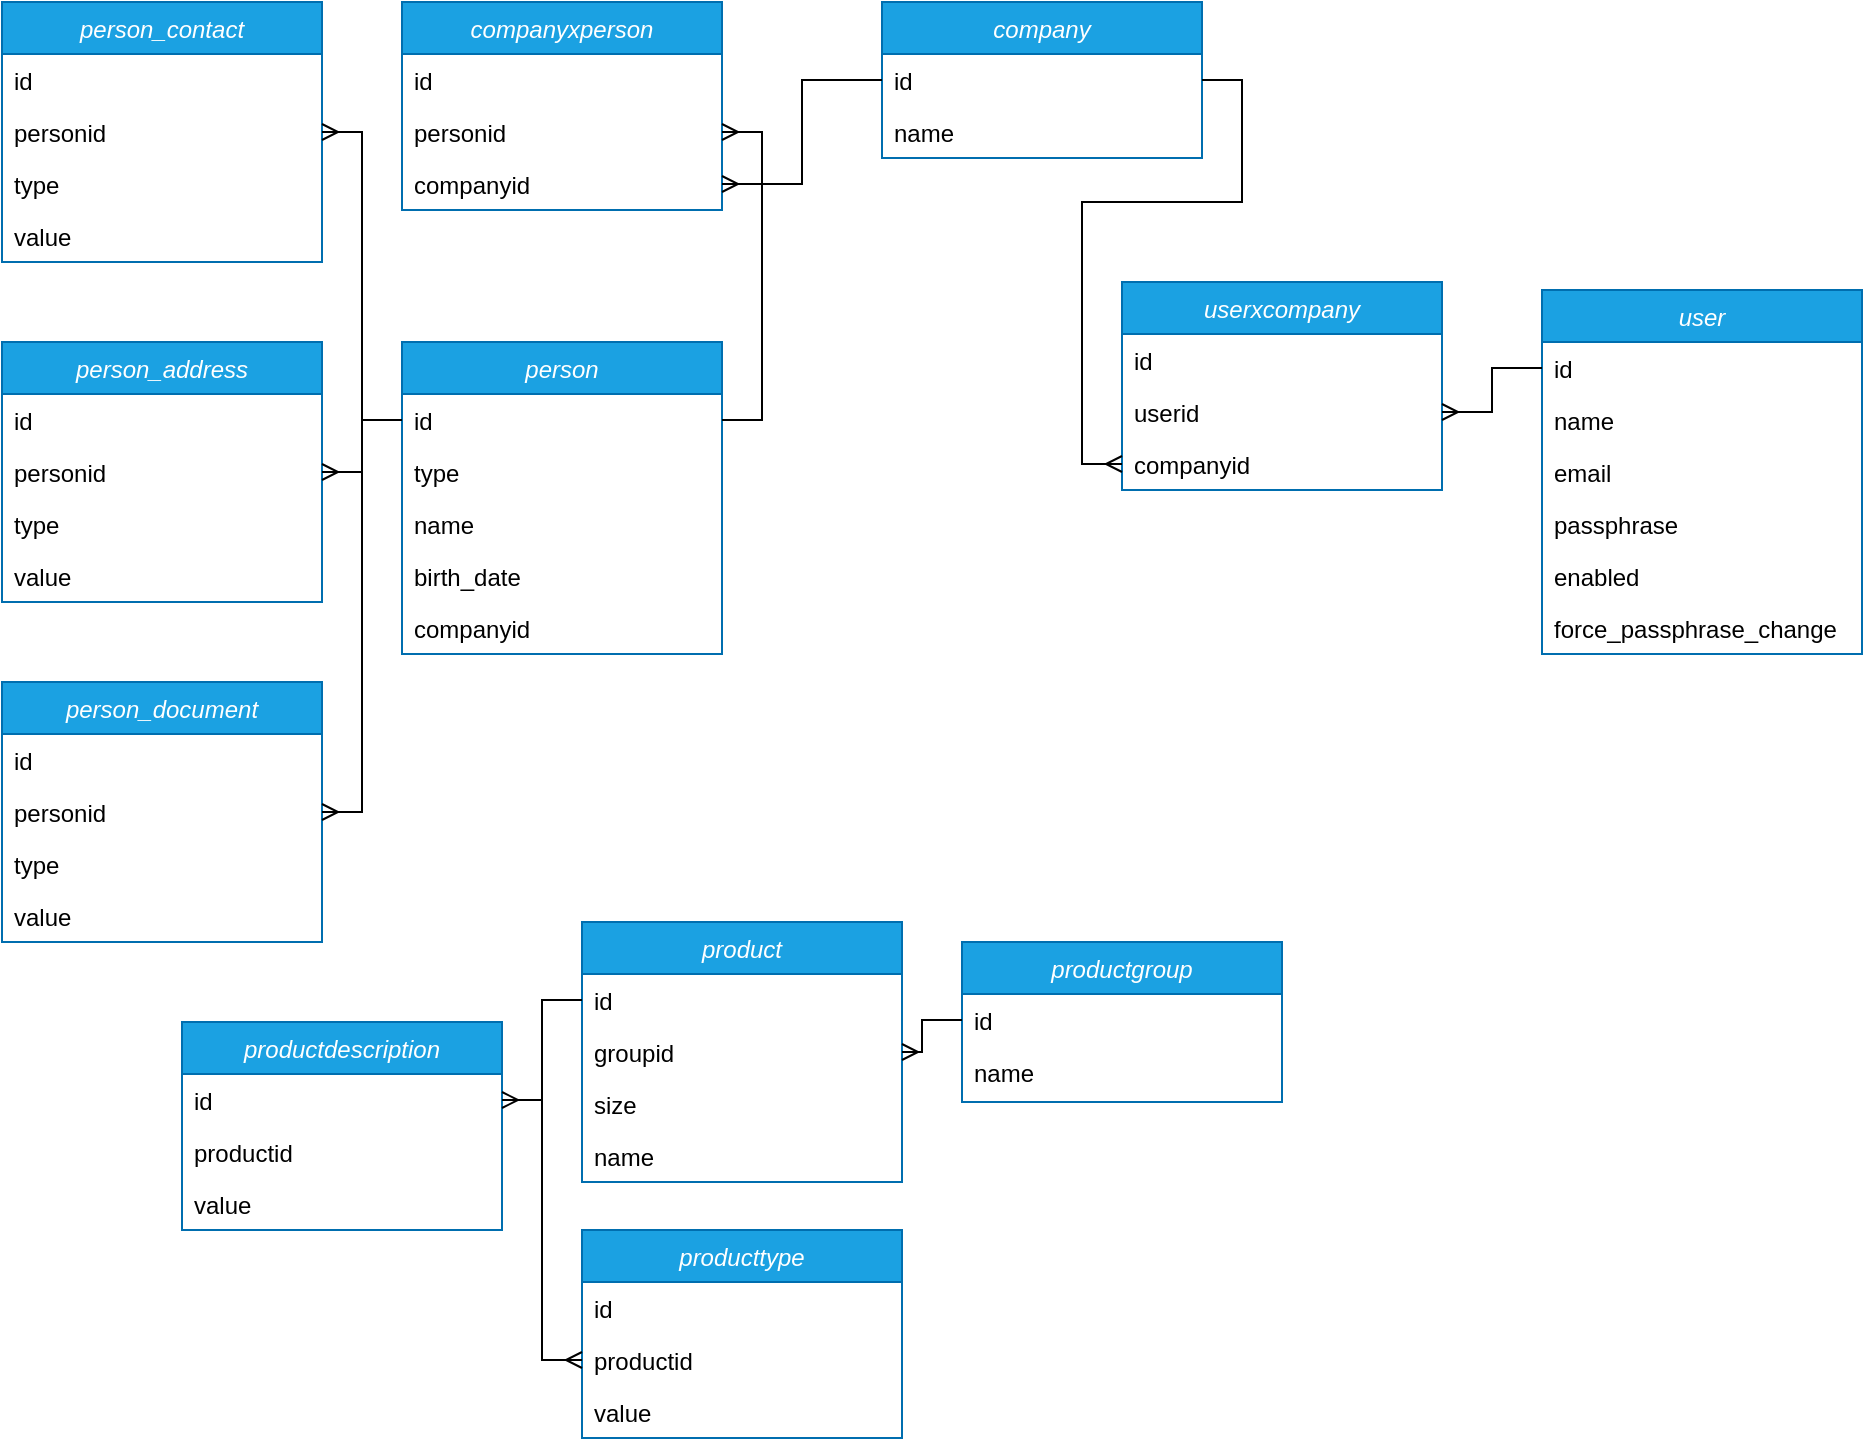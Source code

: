 <mxfile version="24.7.8">
  <diagram id="C5RBs43oDa-KdzZeNtuy" name="Page-1">
    <mxGraphModel dx="818" dy="486" grid="1" gridSize="10" guides="1" tooltips="1" connect="1" arrows="1" fold="1" page="1" pageScale="1" pageWidth="827" pageHeight="1169" math="0" shadow="0">
      <root>
        <mxCell id="WIyWlLk6GJQsqaUBKTNV-0" />
        <mxCell id="WIyWlLk6GJQsqaUBKTNV-1" parent="WIyWlLk6GJQsqaUBKTNV-0" />
        <mxCell id="zkfFHV4jXpPFQw0GAbJ--0" value="person" style="swimlane;fontStyle=2;align=center;verticalAlign=top;childLayout=stackLayout;horizontal=1;startSize=26;horizontalStack=0;resizeParent=1;resizeLast=0;collapsible=1;marginBottom=0;rounded=0;shadow=0;strokeWidth=1;fillColor=#1ba1e2;fontColor=#ffffff;strokeColor=#006EAF;" parent="WIyWlLk6GJQsqaUBKTNV-1" vertex="1">
          <mxGeometry x="220" y="180" width="160" height="156" as="geometry">
            <mxRectangle x="230" y="140" width="160" height="26" as="alternateBounds" />
          </mxGeometry>
        </mxCell>
        <mxCell id="zkfFHV4jXpPFQw0GAbJ--1" value="id" style="text;align=left;verticalAlign=top;spacingLeft=4;spacingRight=4;overflow=hidden;rotatable=0;points=[[0,0.5],[1,0.5]];portConstraint=eastwest;" parent="zkfFHV4jXpPFQw0GAbJ--0" vertex="1">
          <mxGeometry y="26" width="160" height="26" as="geometry" />
        </mxCell>
        <mxCell id="0F1DRwIg2cMbCR2y7FNe-0" value="type" style="text;align=left;verticalAlign=top;spacingLeft=4;spacingRight=4;overflow=hidden;rotatable=0;points=[[0,0.5],[1,0.5]];portConstraint=eastwest;" parent="zkfFHV4jXpPFQw0GAbJ--0" vertex="1">
          <mxGeometry y="52" width="160" height="26" as="geometry" />
        </mxCell>
        <mxCell id="zkfFHV4jXpPFQw0GAbJ--2" value="name" style="text;align=left;verticalAlign=top;spacingLeft=4;spacingRight=4;overflow=hidden;rotatable=0;points=[[0,0.5],[1,0.5]];portConstraint=eastwest;rounded=0;shadow=0;html=0;" parent="zkfFHV4jXpPFQw0GAbJ--0" vertex="1">
          <mxGeometry y="78" width="160" height="26" as="geometry" />
        </mxCell>
        <mxCell id="zkfFHV4jXpPFQw0GAbJ--3" value="birth_date" style="text;align=left;verticalAlign=top;spacingLeft=4;spacingRight=4;overflow=hidden;rotatable=0;points=[[0,0.5],[1,0.5]];portConstraint=eastwest;rounded=0;shadow=0;html=0;" parent="zkfFHV4jXpPFQw0GAbJ--0" vertex="1">
          <mxGeometry y="104" width="160" height="26" as="geometry" />
        </mxCell>
        <mxCell id="0F1DRwIg2cMbCR2y7FNe-51" value="companyid" style="text;align=left;verticalAlign=top;spacingLeft=4;spacingRight=4;overflow=hidden;rotatable=0;points=[[0,0.5],[1,0.5]];portConstraint=eastwest;rounded=0;shadow=0;html=0;" parent="zkfFHV4jXpPFQw0GAbJ--0" vertex="1">
          <mxGeometry y="130" width="160" height="26" as="geometry" />
        </mxCell>
        <mxCell id="0F1DRwIg2cMbCR2y7FNe-1" value="person_contact" style="swimlane;fontStyle=2;align=center;verticalAlign=top;childLayout=stackLayout;horizontal=1;startSize=26;horizontalStack=0;resizeParent=1;resizeLast=0;collapsible=1;marginBottom=0;rounded=0;shadow=0;strokeWidth=1;fillColor=#1ba1e2;fontColor=#ffffff;strokeColor=#006EAF;" parent="WIyWlLk6GJQsqaUBKTNV-1" vertex="1">
          <mxGeometry x="20" y="10" width="160" height="130" as="geometry">
            <mxRectangle x="230" y="140" width="160" height="26" as="alternateBounds" />
          </mxGeometry>
        </mxCell>
        <mxCell id="0F1DRwIg2cMbCR2y7FNe-2" value="id" style="text;align=left;verticalAlign=top;spacingLeft=4;spacingRight=4;overflow=hidden;rotatable=0;points=[[0,0.5],[1,0.5]];portConstraint=eastwest;" parent="0F1DRwIg2cMbCR2y7FNe-1" vertex="1">
          <mxGeometry y="26" width="160" height="26" as="geometry" />
        </mxCell>
        <mxCell id="0F1DRwIg2cMbCR2y7FNe-18" value="personid" style="text;align=left;verticalAlign=top;spacingLeft=4;spacingRight=4;overflow=hidden;rotatable=0;points=[[0,0.5],[1,0.5]];portConstraint=eastwest;" parent="0F1DRwIg2cMbCR2y7FNe-1" vertex="1">
          <mxGeometry y="52" width="160" height="26" as="geometry" />
        </mxCell>
        <mxCell id="0F1DRwIg2cMbCR2y7FNe-3" value="type" style="text;align=left;verticalAlign=top;spacingLeft=4;spacingRight=4;overflow=hidden;rotatable=0;points=[[0,0.5],[1,0.5]];portConstraint=eastwest;" parent="0F1DRwIg2cMbCR2y7FNe-1" vertex="1">
          <mxGeometry y="78" width="160" height="26" as="geometry" />
        </mxCell>
        <mxCell id="0F1DRwIg2cMbCR2y7FNe-4" value="value" style="text;align=left;verticalAlign=top;spacingLeft=4;spacingRight=4;overflow=hidden;rotatable=0;points=[[0,0.5],[1,0.5]];portConstraint=eastwest;rounded=0;shadow=0;html=0;" parent="0F1DRwIg2cMbCR2y7FNe-1" vertex="1">
          <mxGeometry y="104" width="160" height="26" as="geometry" />
        </mxCell>
        <mxCell id="0F1DRwIg2cMbCR2y7FNe-6" value="company" style="swimlane;fontStyle=2;align=center;verticalAlign=top;childLayout=stackLayout;horizontal=1;startSize=26;horizontalStack=0;resizeParent=1;resizeLast=0;collapsible=1;marginBottom=0;rounded=0;shadow=0;strokeWidth=1;fillColor=#1ba1e2;fontColor=#ffffff;strokeColor=#006EAF;" parent="WIyWlLk6GJQsqaUBKTNV-1" vertex="1">
          <mxGeometry x="460" y="10" width="160" height="78" as="geometry">
            <mxRectangle x="230" y="140" width="160" height="26" as="alternateBounds" />
          </mxGeometry>
        </mxCell>
        <mxCell id="0F1DRwIg2cMbCR2y7FNe-7" value="id" style="text;align=left;verticalAlign=top;spacingLeft=4;spacingRight=4;overflow=hidden;rotatable=0;points=[[0,0.5],[1,0.5]];portConstraint=eastwest;" parent="0F1DRwIg2cMbCR2y7FNe-6" vertex="1">
          <mxGeometry y="26" width="160" height="26" as="geometry" />
        </mxCell>
        <mxCell id="0F1DRwIg2cMbCR2y7FNe-9" value="name" style="text;align=left;verticalAlign=top;spacingLeft=4;spacingRight=4;overflow=hidden;rotatable=0;points=[[0,0.5],[1,0.5]];portConstraint=eastwest;rounded=0;shadow=0;html=0;" parent="0F1DRwIg2cMbCR2y7FNe-6" vertex="1">
          <mxGeometry y="52" width="160" height="26" as="geometry" />
        </mxCell>
        <mxCell id="0F1DRwIg2cMbCR2y7FNe-12" value="companyxperson" style="swimlane;fontStyle=2;align=center;verticalAlign=top;childLayout=stackLayout;horizontal=1;startSize=26;horizontalStack=0;resizeParent=1;resizeLast=0;collapsible=1;marginBottom=0;rounded=0;shadow=0;strokeWidth=1;fillColor=#1ba1e2;fontColor=#ffffff;strokeColor=#006EAF;" parent="WIyWlLk6GJQsqaUBKTNV-1" vertex="1">
          <mxGeometry x="220" y="10" width="160" height="104" as="geometry">
            <mxRectangle x="230" y="140" width="160" height="26" as="alternateBounds" />
          </mxGeometry>
        </mxCell>
        <mxCell id="0F1DRwIg2cMbCR2y7FNe-13" value="id" style="text;align=left;verticalAlign=top;spacingLeft=4;spacingRight=4;overflow=hidden;rotatable=0;points=[[0,0.5],[1,0.5]];portConstraint=eastwest;" parent="0F1DRwIg2cMbCR2y7FNe-12" vertex="1">
          <mxGeometry y="26" width="160" height="26" as="geometry" />
        </mxCell>
        <mxCell id="0F1DRwIg2cMbCR2y7FNe-14" value="personid" style="text;align=left;verticalAlign=top;spacingLeft=4;spacingRight=4;overflow=hidden;rotatable=0;points=[[0,0.5],[1,0.5]];portConstraint=eastwest;rounded=0;shadow=0;html=0;" parent="0F1DRwIg2cMbCR2y7FNe-12" vertex="1">
          <mxGeometry y="52" width="160" height="26" as="geometry" />
        </mxCell>
        <mxCell id="0F1DRwIg2cMbCR2y7FNe-15" value="companyid" style="text;align=left;verticalAlign=top;spacingLeft=4;spacingRight=4;overflow=hidden;rotatable=0;points=[[0,0.5],[1,0.5]];portConstraint=eastwest;rounded=0;shadow=0;html=0;" parent="0F1DRwIg2cMbCR2y7FNe-12" vertex="1">
          <mxGeometry y="78" width="160" height="26" as="geometry" />
        </mxCell>
        <mxCell id="0F1DRwIg2cMbCR2y7FNe-16" style="edgeStyle=orthogonalEdgeStyle;rounded=0;orthogonalLoop=1;jettySize=auto;html=1;entryX=1;entryY=0.5;entryDx=0;entryDy=0;endArrow=ERmany;endFill=0;" parent="WIyWlLk6GJQsqaUBKTNV-1" source="0F1DRwIg2cMbCR2y7FNe-7" target="0F1DRwIg2cMbCR2y7FNe-15" edge="1">
          <mxGeometry relative="1" as="geometry" />
        </mxCell>
        <mxCell id="0F1DRwIg2cMbCR2y7FNe-17" style="edgeStyle=orthogonalEdgeStyle;rounded=0;orthogonalLoop=1;jettySize=auto;html=1;endArrow=ERmany;endFill=0;" parent="WIyWlLk6GJQsqaUBKTNV-1" source="zkfFHV4jXpPFQw0GAbJ--1" target="0F1DRwIg2cMbCR2y7FNe-14" edge="1">
          <mxGeometry relative="1" as="geometry">
            <Array as="points">
              <mxPoint x="400" y="219" />
              <mxPoint x="400" y="75" />
            </Array>
          </mxGeometry>
        </mxCell>
        <mxCell id="0F1DRwIg2cMbCR2y7FNe-19" style="edgeStyle=orthogonalEdgeStyle;rounded=0;orthogonalLoop=1;jettySize=auto;html=1;endArrow=ERmany;endFill=0;" parent="WIyWlLk6GJQsqaUBKTNV-1" source="zkfFHV4jXpPFQw0GAbJ--1" target="0F1DRwIg2cMbCR2y7FNe-18" edge="1">
          <mxGeometry relative="1" as="geometry" />
        </mxCell>
        <mxCell id="0F1DRwIg2cMbCR2y7FNe-20" value="person_address" style="swimlane;fontStyle=2;align=center;verticalAlign=top;childLayout=stackLayout;horizontal=1;startSize=26;horizontalStack=0;resizeParent=1;resizeLast=0;collapsible=1;marginBottom=0;rounded=0;shadow=0;strokeWidth=1;fillColor=#1ba1e2;fontColor=#ffffff;strokeColor=#006EAF;" parent="WIyWlLk6GJQsqaUBKTNV-1" vertex="1">
          <mxGeometry x="20" y="180" width="160" height="130" as="geometry">
            <mxRectangle x="230" y="140" width="160" height="26" as="alternateBounds" />
          </mxGeometry>
        </mxCell>
        <mxCell id="0F1DRwIg2cMbCR2y7FNe-21" value="id" style="text;align=left;verticalAlign=top;spacingLeft=4;spacingRight=4;overflow=hidden;rotatable=0;points=[[0,0.5],[1,0.5]];portConstraint=eastwest;" parent="0F1DRwIg2cMbCR2y7FNe-20" vertex="1">
          <mxGeometry y="26" width="160" height="26" as="geometry" />
        </mxCell>
        <mxCell id="0F1DRwIg2cMbCR2y7FNe-22" value="personid" style="text;align=left;verticalAlign=top;spacingLeft=4;spacingRight=4;overflow=hidden;rotatable=0;points=[[0,0.5],[1,0.5]];portConstraint=eastwest;" parent="0F1DRwIg2cMbCR2y7FNe-20" vertex="1">
          <mxGeometry y="52" width="160" height="26" as="geometry" />
        </mxCell>
        <mxCell id="0F1DRwIg2cMbCR2y7FNe-23" value="type" style="text;align=left;verticalAlign=top;spacingLeft=4;spacingRight=4;overflow=hidden;rotatable=0;points=[[0,0.5],[1,0.5]];portConstraint=eastwest;" parent="0F1DRwIg2cMbCR2y7FNe-20" vertex="1">
          <mxGeometry y="78" width="160" height="26" as="geometry" />
        </mxCell>
        <mxCell id="0F1DRwIg2cMbCR2y7FNe-24" value="value" style="text;align=left;verticalAlign=top;spacingLeft=4;spacingRight=4;overflow=hidden;rotatable=0;points=[[0,0.5],[1,0.5]];portConstraint=eastwest;rounded=0;shadow=0;html=0;" parent="0F1DRwIg2cMbCR2y7FNe-20" vertex="1">
          <mxGeometry y="104" width="160" height="26" as="geometry" />
        </mxCell>
        <mxCell id="0F1DRwIg2cMbCR2y7FNe-25" style="edgeStyle=orthogonalEdgeStyle;rounded=0;orthogonalLoop=1;jettySize=auto;html=1;endArrow=ERmany;endFill=0;entryX=1;entryY=0.5;entryDx=0;entryDy=0;" parent="WIyWlLk6GJQsqaUBKTNV-1" source="zkfFHV4jXpPFQw0GAbJ--1" target="0F1DRwIg2cMbCR2y7FNe-22" edge="1">
          <mxGeometry relative="1" as="geometry" />
        </mxCell>
        <mxCell id="0F1DRwIg2cMbCR2y7FNe-26" value="person_document" style="swimlane;fontStyle=2;align=center;verticalAlign=top;childLayout=stackLayout;horizontal=1;startSize=26;horizontalStack=0;resizeParent=1;resizeLast=0;collapsible=1;marginBottom=0;rounded=0;shadow=0;strokeWidth=1;fillColor=#1ba1e2;fontColor=#ffffff;strokeColor=#006EAF;" parent="WIyWlLk6GJQsqaUBKTNV-1" vertex="1">
          <mxGeometry x="20" y="350" width="160" height="130" as="geometry">
            <mxRectangle x="230" y="140" width="160" height="26" as="alternateBounds" />
          </mxGeometry>
        </mxCell>
        <mxCell id="0F1DRwIg2cMbCR2y7FNe-27" value="id" style="text;align=left;verticalAlign=top;spacingLeft=4;spacingRight=4;overflow=hidden;rotatable=0;points=[[0,0.5],[1,0.5]];portConstraint=eastwest;" parent="0F1DRwIg2cMbCR2y7FNe-26" vertex="1">
          <mxGeometry y="26" width="160" height="26" as="geometry" />
        </mxCell>
        <mxCell id="0F1DRwIg2cMbCR2y7FNe-28" value="personid" style="text;align=left;verticalAlign=top;spacingLeft=4;spacingRight=4;overflow=hidden;rotatable=0;points=[[0,0.5],[1,0.5]];portConstraint=eastwest;" parent="0F1DRwIg2cMbCR2y7FNe-26" vertex="1">
          <mxGeometry y="52" width="160" height="26" as="geometry" />
        </mxCell>
        <mxCell id="0F1DRwIg2cMbCR2y7FNe-29" value="type" style="text;align=left;verticalAlign=top;spacingLeft=4;spacingRight=4;overflow=hidden;rotatable=0;points=[[0,0.5],[1,0.5]];portConstraint=eastwest;" parent="0F1DRwIg2cMbCR2y7FNe-26" vertex="1">
          <mxGeometry y="78" width="160" height="26" as="geometry" />
        </mxCell>
        <mxCell id="0F1DRwIg2cMbCR2y7FNe-30" value="value" style="text;align=left;verticalAlign=top;spacingLeft=4;spacingRight=4;overflow=hidden;rotatable=0;points=[[0,0.5],[1,0.5]];portConstraint=eastwest;rounded=0;shadow=0;html=0;" parent="0F1DRwIg2cMbCR2y7FNe-26" vertex="1">
          <mxGeometry y="104" width="160" height="26" as="geometry" />
        </mxCell>
        <mxCell id="0F1DRwIg2cMbCR2y7FNe-31" style="edgeStyle=orthogonalEdgeStyle;rounded=0;orthogonalLoop=1;jettySize=auto;html=1;endArrow=ERmany;endFill=0;" parent="WIyWlLk6GJQsqaUBKTNV-1" source="zkfFHV4jXpPFQw0GAbJ--1" target="0F1DRwIg2cMbCR2y7FNe-28" edge="1">
          <mxGeometry relative="1" as="geometry" />
        </mxCell>
        <mxCell id="0F1DRwIg2cMbCR2y7FNe-38" value="user" style="swimlane;fontStyle=2;align=center;verticalAlign=top;childLayout=stackLayout;horizontal=1;startSize=26;horizontalStack=0;resizeParent=1;resizeLast=0;collapsible=1;marginBottom=0;rounded=0;shadow=0;strokeWidth=1;fillColor=#1ba1e2;fontColor=#ffffff;strokeColor=#006EAF;" parent="WIyWlLk6GJQsqaUBKTNV-1" vertex="1">
          <mxGeometry x="790" y="154" width="160" height="182" as="geometry">
            <mxRectangle x="230" y="140" width="160" height="26" as="alternateBounds" />
          </mxGeometry>
        </mxCell>
        <mxCell id="0F1DRwIg2cMbCR2y7FNe-39" value="id" style="text;align=left;verticalAlign=top;spacingLeft=4;spacingRight=4;overflow=hidden;rotatable=0;points=[[0,0.5],[1,0.5]];portConstraint=eastwest;" parent="0F1DRwIg2cMbCR2y7FNe-38" vertex="1">
          <mxGeometry y="26" width="160" height="26" as="geometry" />
        </mxCell>
        <mxCell id="0F1DRwIg2cMbCR2y7FNe-40" value="name" style="text;align=left;verticalAlign=top;spacingLeft=4;spacingRight=4;overflow=hidden;rotatable=0;points=[[0,0.5],[1,0.5]];portConstraint=eastwest;rounded=0;shadow=0;html=0;" parent="0F1DRwIg2cMbCR2y7FNe-38" vertex="1">
          <mxGeometry y="52" width="160" height="26" as="geometry" />
        </mxCell>
        <mxCell id="0F1DRwIg2cMbCR2y7FNe-41" value="email" style="text;align=left;verticalAlign=top;spacingLeft=4;spacingRight=4;overflow=hidden;rotatable=0;points=[[0,0.5],[1,0.5]];portConstraint=eastwest;rounded=0;shadow=0;html=0;" parent="0F1DRwIg2cMbCR2y7FNe-38" vertex="1">
          <mxGeometry y="78" width="160" height="26" as="geometry" />
        </mxCell>
        <mxCell id="0F1DRwIg2cMbCR2y7FNe-42" value="passphrase" style="text;align=left;verticalAlign=top;spacingLeft=4;spacingRight=4;overflow=hidden;rotatable=0;points=[[0,0.5],[1,0.5]];portConstraint=eastwest;rounded=0;shadow=0;html=0;" parent="0F1DRwIg2cMbCR2y7FNe-38" vertex="1">
          <mxGeometry y="104" width="160" height="26" as="geometry" />
        </mxCell>
        <mxCell id="0F1DRwIg2cMbCR2y7FNe-43" value="enabled" style="text;align=left;verticalAlign=top;spacingLeft=4;spacingRight=4;overflow=hidden;rotatable=0;points=[[0,0.5],[1,0.5]];portConstraint=eastwest;rounded=0;shadow=0;html=0;" parent="0F1DRwIg2cMbCR2y7FNe-38" vertex="1">
          <mxGeometry y="130" width="160" height="26" as="geometry" />
        </mxCell>
        <mxCell id="0F1DRwIg2cMbCR2y7FNe-44" value="force_passphrase_change" style="text;align=left;verticalAlign=top;spacingLeft=4;spacingRight=4;overflow=hidden;rotatable=0;points=[[0,0.5],[1,0.5]];portConstraint=eastwest;rounded=0;shadow=0;html=0;" parent="0F1DRwIg2cMbCR2y7FNe-38" vertex="1">
          <mxGeometry y="156" width="160" height="26" as="geometry" />
        </mxCell>
        <mxCell id="0F1DRwIg2cMbCR2y7FNe-45" value="userxcompany" style="swimlane;fontStyle=2;align=center;verticalAlign=top;childLayout=stackLayout;horizontal=1;startSize=26;horizontalStack=0;resizeParent=1;resizeLast=0;collapsible=1;marginBottom=0;rounded=0;shadow=0;strokeWidth=1;fillColor=#1ba1e2;fontColor=#ffffff;strokeColor=#006EAF;" parent="WIyWlLk6GJQsqaUBKTNV-1" vertex="1">
          <mxGeometry x="580" y="150" width="160" height="104" as="geometry">
            <mxRectangle x="230" y="140" width="160" height="26" as="alternateBounds" />
          </mxGeometry>
        </mxCell>
        <mxCell id="0F1DRwIg2cMbCR2y7FNe-46" value="id" style="text;align=left;verticalAlign=top;spacingLeft=4;spacingRight=4;overflow=hidden;rotatable=0;points=[[0,0.5],[1,0.5]];portConstraint=eastwest;" parent="0F1DRwIg2cMbCR2y7FNe-45" vertex="1">
          <mxGeometry y="26" width="160" height="26" as="geometry" />
        </mxCell>
        <mxCell id="0F1DRwIg2cMbCR2y7FNe-48" value="userid" style="text;align=left;verticalAlign=top;spacingLeft=4;spacingRight=4;overflow=hidden;rotatable=0;points=[[0,0.5],[1,0.5]];portConstraint=eastwest;" parent="0F1DRwIg2cMbCR2y7FNe-45" vertex="1">
          <mxGeometry y="52" width="160" height="26" as="geometry" />
        </mxCell>
        <mxCell id="0F1DRwIg2cMbCR2y7FNe-47" value="companyid" style="text;align=left;verticalAlign=top;spacingLeft=4;spacingRight=4;overflow=hidden;rotatable=0;points=[[0,0.5],[1,0.5]];portConstraint=eastwest;rounded=0;shadow=0;html=0;" parent="0F1DRwIg2cMbCR2y7FNe-45" vertex="1">
          <mxGeometry y="78" width="160" height="26" as="geometry" />
        </mxCell>
        <mxCell id="0F1DRwIg2cMbCR2y7FNe-49" style="edgeStyle=orthogonalEdgeStyle;rounded=0;orthogonalLoop=1;jettySize=auto;html=1;entryX=1;entryY=0.5;entryDx=0;entryDy=0;endArrow=ERmany;endFill=0;" parent="WIyWlLk6GJQsqaUBKTNV-1" source="0F1DRwIg2cMbCR2y7FNe-39" target="0F1DRwIg2cMbCR2y7FNe-48" edge="1">
          <mxGeometry relative="1" as="geometry" />
        </mxCell>
        <mxCell id="0F1DRwIg2cMbCR2y7FNe-50" style="edgeStyle=orthogonalEdgeStyle;rounded=0;orthogonalLoop=1;jettySize=auto;html=1;entryX=0;entryY=0.5;entryDx=0;entryDy=0;endArrow=ERmany;endFill=0;" parent="WIyWlLk6GJQsqaUBKTNV-1" source="0F1DRwIg2cMbCR2y7FNe-7" target="0F1DRwIg2cMbCR2y7FNe-47" edge="1">
          <mxGeometry relative="1" as="geometry">
            <Array as="points">
              <mxPoint x="640" y="49" />
              <mxPoint x="640" y="110" />
              <mxPoint x="560" y="110" />
              <mxPoint x="560" y="241" />
            </Array>
          </mxGeometry>
        </mxCell>
        <mxCell id="qZrMxqZekMN94pEupAjY-0" value="product" style="swimlane;fontStyle=2;align=center;verticalAlign=top;childLayout=stackLayout;horizontal=1;startSize=26;horizontalStack=0;resizeParent=1;resizeLast=0;collapsible=1;marginBottom=0;rounded=0;shadow=0;strokeWidth=1;fillColor=#1ba1e2;fontColor=#ffffff;strokeColor=#006EAF;" vertex="1" parent="WIyWlLk6GJQsqaUBKTNV-1">
          <mxGeometry x="310" y="470" width="160" height="130" as="geometry">
            <mxRectangle x="230" y="140" width="160" height="26" as="alternateBounds" />
          </mxGeometry>
        </mxCell>
        <mxCell id="qZrMxqZekMN94pEupAjY-1" value="id" style="text;align=left;verticalAlign=top;spacingLeft=4;spacingRight=4;overflow=hidden;rotatable=0;points=[[0,0.5],[1,0.5]];portConstraint=eastwest;" vertex="1" parent="qZrMxqZekMN94pEupAjY-0">
          <mxGeometry y="26" width="160" height="26" as="geometry" />
        </mxCell>
        <mxCell id="qZrMxqZekMN94pEupAjY-25" value="groupid" style="text;align=left;verticalAlign=top;spacingLeft=4;spacingRight=4;overflow=hidden;rotatable=0;points=[[0,0.5],[1,0.5]];portConstraint=eastwest;" vertex="1" parent="qZrMxqZekMN94pEupAjY-0">
          <mxGeometry y="52" width="160" height="26" as="geometry" />
        </mxCell>
        <mxCell id="qZrMxqZekMN94pEupAjY-27" value="size" style="text;align=left;verticalAlign=top;spacingLeft=4;spacingRight=4;overflow=hidden;rotatable=0;points=[[0,0.5],[1,0.5]];portConstraint=eastwest;" vertex="1" parent="qZrMxqZekMN94pEupAjY-0">
          <mxGeometry y="78" width="160" height="26" as="geometry" />
        </mxCell>
        <mxCell id="qZrMxqZekMN94pEupAjY-2" value="name" style="text;align=left;verticalAlign=top;spacingLeft=4;spacingRight=4;overflow=hidden;rotatable=0;points=[[0,0.5],[1,0.5]];portConstraint=eastwest;" vertex="1" parent="qZrMxqZekMN94pEupAjY-0">
          <mxGeometry y="104" width="160" height="26" as="geometry" />
        </mxCell>
        <mxCell id="qZrMxqZekMN94pEupAjY-6" value="productdescription" style="swimlane;fontStyle=2;align=center;verticalAlign=top;childLayout=stackLayout;horizontal=1;startSize=26;horizontalStack=0;resizeParent=1;resizeLast=0;collapsible=1;marginBottom=0;rounded=0;shadow=0;strokeWidth=1;fillColor=#1ba1e2;fontColor=#ffffff;strokeColor=#006EAF;" vertex="1" parent="WIyWlLk6GJQsqaUBKTNV-1">
          <mxGeometry x="110" y="520" width="160" height="104" as="geometry">
            <mxRectangle x="230" y="140" width="160" height="26" as="alternateBounds" />
          </mxGeometry>
        </mxCell>
        <mxCell id="qZrMxqZekMN94pEupAjY-7" value="id" style="text;align=left;verticalAlign=top;spacingLeft=4;spacingRight=4;overflow=hidden;rotatable=0;points=[[0,0.5],[1,0.5]];portConstraint=eastwest;" vertex="1" parent="qZrMxqZekMN94pEupAjY-6">
          <mxGeometry y="26" width="160" height="26" as="geometry" />
        </mxCell>
        <mxCell id="qZrMxqZekMN94pEupAjY-12" value="productid" style="text;align=left;verticalAlign=top;spacingLeft=4;spacingRight=4;overflow=hidden;rotatable=0;points=[[0,0.5],[1,0.5]];portConstraint=eastwest;" vertex="1" parent="qZrMxqZekMN94pEupAjY-6">
          <mxGeometry y="52" width="160" height="26" as="geometry" />
        </mxCell>
        <mxCell id="qZrMxqZekMN94pEupAjY-8" value="value" style="text;align=left;verticalAlign=top;spacingLeft=4;spacingRight=4;overflow=hidden;rotatable=0;points=[[0,0.5],[1,0.5]];portConstraint=eastwest;" vertex="1" parent="qZrMxqZekMN94pEupAjY-6">
          <mxGeometry y="78" width="160" height="26" as="geometry" />
        </mxCell>
        <mxCell id="qZrMxqZekMN94pEupAjY-13" value="producttype" style="swimlane;fontStyle=2;align=center;verticalAlign=top;childLayout=stackLayout;horizontal=1;startSize=26;horizontalStack=0;resizeParent=1;resizeLast=0;collapsible=1;marginBottom=0;rounded=0;shadow=0;strokeWidth=1;fillColor=#1ba1e2;fontColor=#ffffff;strokeColor=#006EAF;" vertex="1" parent="WIyWlLk6GJQsqaUBKTNV-1">
          <mxGeometry x="310" y="624" width="160" height="104" as="geometry">
            <mxRectangle x="230" y="140" width="160" height="26" as="alternateBounds" />
          </mxGeometry>
        </mxCell>
        <mxCell id="qZrMxqZekMN94pEupAjY-14" value="id" style="text;align=left;verticalAlign=top;spacingLeft=4;spacingRight=4;overflow=hidden;rotatable=0;points=[[0,0.5],[1,0.5]];portConstraint=eastwest;" vertex="1" parent="qZrMxqZekMN94pEupAjY-13">
          <mxGeometry y="26" width="160" height="26" as="geometry" />
        </mxCell>
        <mxCell id="qZrMxqZekMN94pEupAjY-19" value="productid" style="text;align=left;verticalAlign=top;spacingLeft=4;spacingRight=4;overflow=hidden;rotatable=0;points=[[0,0.5],[1,0.5]];portConstraint=eastwest;" vertex="1" parent="qZrMxqZekMN94pEupAjY-13">
          <mxGeometry y="52" width="160" height="26" as="geometry" />
        </mxCell>
        <mxCell id="qZrMxqZekMN94pEupAjY-15" value="value" style="text;align=left;verticalAlign=top;spacingLeft=4;spacingRight=4;overflow=hidden;rotatable=0;points=[[0,0.5],[1,0.5]];portConstraint=eastwest;" vertex="1" parent="qZrMxqZekMN94pEupAjY-13">
          <mxGeometry y="78" width="160" height="26" as="geometry" />
        </mxCell>
        <mxCell id="qZrMxqZekMN94pEupAjY-20" style="edgeStyle=orthogonalEdgeStyle;rounded=0;orthogonalLoop=1;jettySize=auto;html=1;entryX=0;entryY=0.5;entryDx=0;entryDy=0;endArrow=ERmany;endFill=0;" edge="1" parent="WIyWlLk6GJQsqaUBKTNV-1" source="qZrMxqZekMN94pEupAjY-1" target="qZrMxqZekMN94pEupAjY-19">
          <mxGeometry relative="1" as="geometry" />
        </mxCell>
        <mxCell id="qZrMxqZekMN94pEupAjY-21" style="edgeStyle=orthogonalEdgeStyle;rounded=0;orthogonalLoop=1;jettySize=auto;html=1;entryX=1;entryY=0.5;entryDx=0;entryDy=0;endArrow=ERmany;endFill=0;" edge="1" parent="WIyWlLk6GJQsqaUBKTNV-1" source="qZrMxqZekMN94pEupAjY-1" target="qZrMxqZekMN94pEupAjY-7">
          <mxGeometry relative="1" as="geometry" />
        </mxCell>
        <mxCell id="qZrMxqZekMN94pEupAjY-22" value="productgroup" style="swimlane;fontStyle=2;align=center;verticalAlign=top;childLayout=stackLayout;horizontal=1;startSize=26;horizontalStack=0;resizeParent=1;resizeLast=0;collapsible=1;marginBottom=0;rounded=0;shadow=0;strokeWidth=1;fillColor=#1ba1e2;fontColor=#ffffff;strokeColor=#006EAF;" vertex="1" parent="WIyWlLk6GJQsqaUBKTNV-1">
          <mxGeometry x="500" y="480" width="160" height="80" as="geometry">
            <mxRectangle x="230" y="140" width="160" height="26" as="alternateBounds" />
          </mxGeometry>
        </mxCell>
        <mxCell id="qZrMxqZekMN94pEupAjY-23" value="id" style="text;align=left;verticalAlign=top;spacingLeft=4;spacingRight=4;overflow=hidden;rotatable=0;points=[[0,0.5],[1,0.5]];portConstraint=eastwest;" vertex="1" parent="qZrMxqZekMN94pEupAjY-22">
          <mxGeometry y="26" width="160" height="26" as="geometry" />
        </mxCell>
        <mxCell id="qZrMxqZekMN94pEupAjY-24" value="name" style="text;align=left;verticalAlign=top;spacingLeft=4;spacingRight=4;overflow=hidden;rotatable=0;points=[[0,0.5],[1,0.5]];portConstraint=eastwest;" vertex="1" parent="qZrMxqZekMN94pEupAjY-22">
          <mxGeometry y="52" width="160" height="26" as="geometry" />
        </mxCell>
        <mxCell id="qZrMxqZekMN94pEupAjY-26" style="edgeStyle=orthogonalEdgeStyle;rounded=0;orthogonalLoop=1;jettySize=auto;html=1;entryX=1;entryY=0.5;entryDx=0;entryDy=0;endArrow=ERmany;endFill=0;" edge="1" parent="WIyWlLk6GJQsqaUBKTNV-1" source="qZrMxqZekMN94pEupAjY-23" target="qZrMxqZekMN94pEupAjY-25">
          <mxGeometry relative="1" as="geometry" />
        </mxCell>
      </root>
    </mxGraphModel>
  </diagram>
</mxfile>

